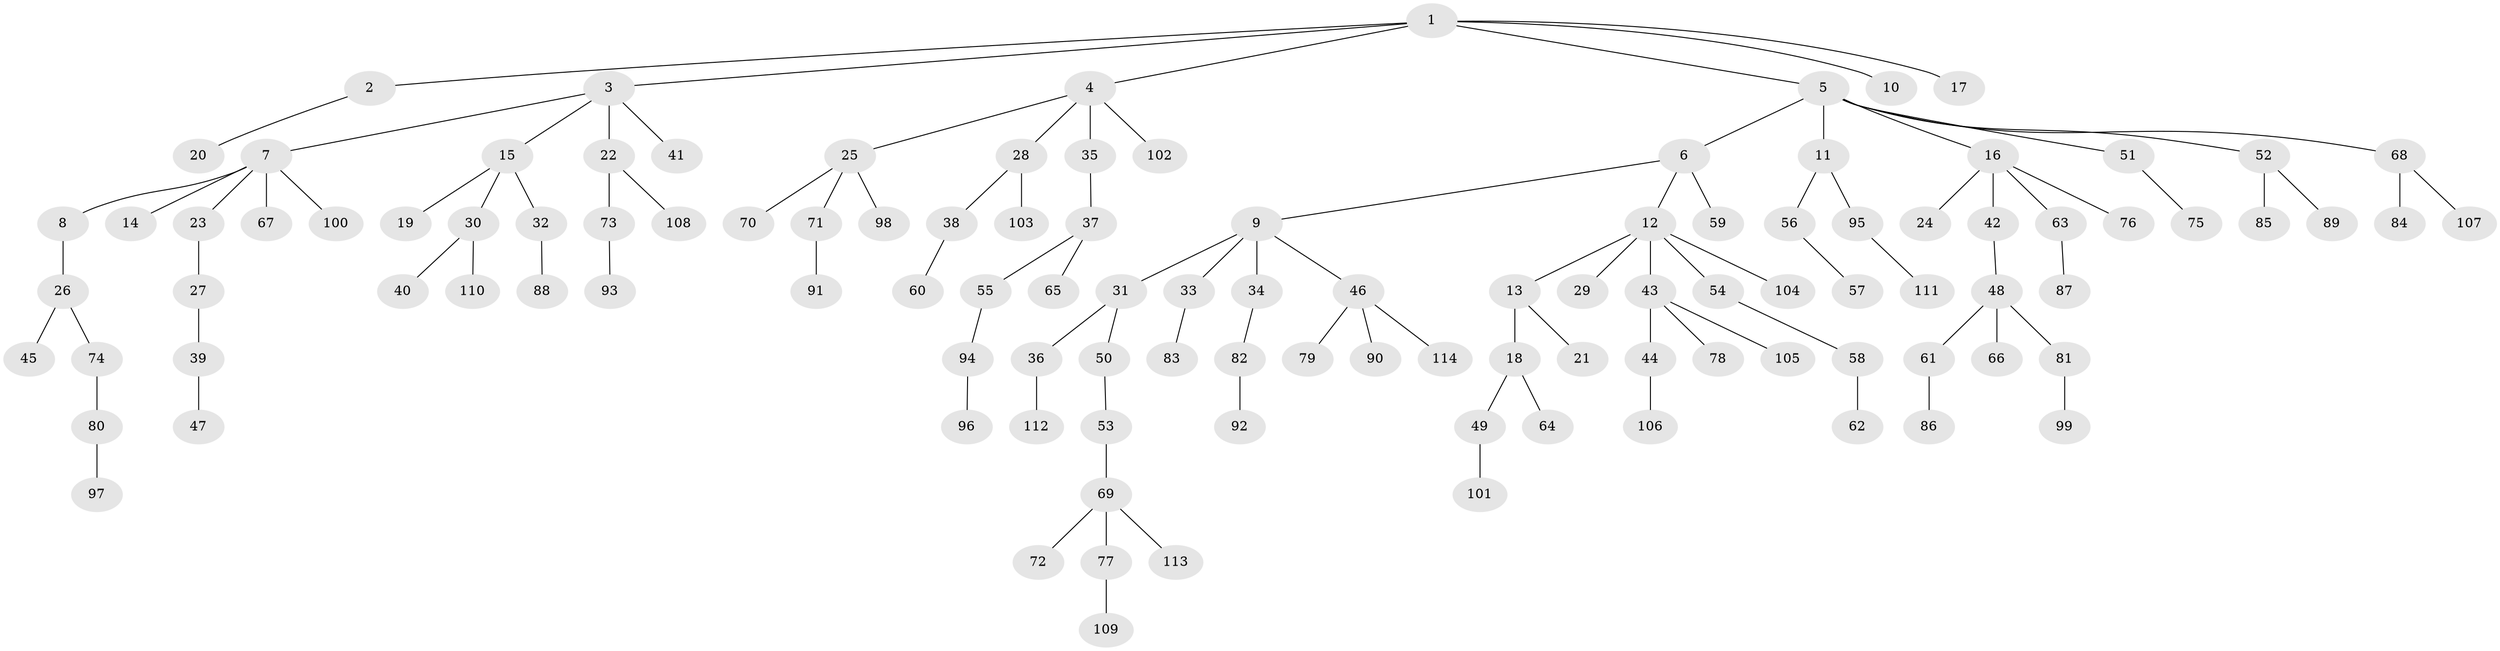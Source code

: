 // coarse degree distribution, {7: 0.0125, 3: 0.1, 5: 0.05, 1: 0.4875, 4: 0.075, 2: 0.275}
// Generated by graph-tools (version 1.1) at 2025/37/03/04/25 23:37:28]
// undirected, 114 vertices, 113 edges
graph export_dot {
  node [color=gray90,style=filled];
  1;
  2;
  3;
  4;
  5;
  6;
  7;
  8;
  9;
  10;
  11;
  12;
  13;
  14;
  15;
  16;
  17;
  18;
  19;
  20;
  21;
  22;
  23;
  24;
  25;
  26;
  27;
  28;
  29;
  30;
  31;
  32;
  33;
  34;
  35;
  36;
  37;
  38;
  39;
  40;
  41;
  42;
  43;
  44;
  45;
  46;
  47;
  48;
  49;
  50;
  51;
  52;
  53;
  54;
  55;
  56;
  57;
  58;
  59;
  60;
  61;
  62;
  63;
  64;
  65;
  66;
  67;
  68;
  69;
  70;
  71;
  72;
  73;
  74;
  75;
  76;
  77;
  78;
  79;
  80;
  81;
  82;
  83;
  84;
  85;
  86;
  87;
  88;
  89;
  90;
  91;
  92;
  93;
  94;
  95;
  96;
  97;
  98;
  99;
  100;
  101;
  102;
  103;
  104;
  105;
  106;
  107;
  108;
  109;
  110;
  111;
  112;
  113;
  114;
  1 -- 2;
  1 -- 3;
  1 -- 4;
  1 -- 5;
  1 -- 10;
  1 -- 17;
  2 -- 20;
  3 -- 7;
  3 -- 15;
  3 -- 22;
  3 -- 41;
  4 -- 25;
  4 -- 28;
  4 -- 35;
  4 -- 102;
  5 -- 6;
  5 -- 11;
  5 -- 16;
  5 -- 51;
  5 -- 52;
  5 -- 68;
  6 -- 9;
  6 -- 12;
  6 -- 59;
  7 -- 8;
  7 -- 14;
  7 -- 23;
  7 -- 67;
  7 -- 100;
  8 -- 26;
  9 -- 31;
  9 -- 33;
  9 -- 34;
  9 -- 46;
  11 -- 56;
  11 -- 95;
  12 -- 13;
  12 -- 29;
  12 -- 43;
  12 -- 54;
  12 -- 104;
  13 -- 18;
  13 -- 21;
  15 -- 19;
  15 -- 30;
  15 -- 32;
  16 -- 24;
  16 -- 42;
  16 -- 63;
  16 -- 76;
  18 -- 49;
  18 -- 64;
  22 -- 73;
  22 -- 108;
  23 -- 27;
  25 -- 70;
  25 -- 71;
  25 -- 98;
  26 -- 45;
  26 -- 74;
  27 -- 39;
  28 -- 38;
  28 -- 103;
  30 -- 40;
  30 -- 110;
  31 -- 36;
  31 -- 50;
  32 -- 88;
  33 -- 83;
  34 -- 82;
  35 -- 37;
  36 -- 112;
  37 -- 55;
  37 -- 65;
  38 -- 60;
  39 -- 47;
  42 -- 48;
  43 -- 44;
  43 -- 78;
  43 -- 105;
  44 -- 106;
  46 -- 79;
  46 -- 90;
  46 -- 114;
  48 -- 61;
  48 -- 66;
  48 -- 81;
  49 -- 101;
  50 -- 53;
  51 -- 75;
  52 -- 85;
  52 -- 89;
  53 -- 69;
  54 -- 58;
  55 -- 94;
  56 -- 57;
  58 -- 62;
  61 -- 86;
  63 -- 87;
  68 -- 84;
  68 -- 107;
  69 -- 72;
  69 -- 77;
  69 -- 113;
  71 -- 91;
  73 -- 93;
  74 -- 80;
  77 -- 109;
  80 -- 97;
  81 -- 99;
  82 -- 92;
  94 -- 96;
  95 -- 111;
}
